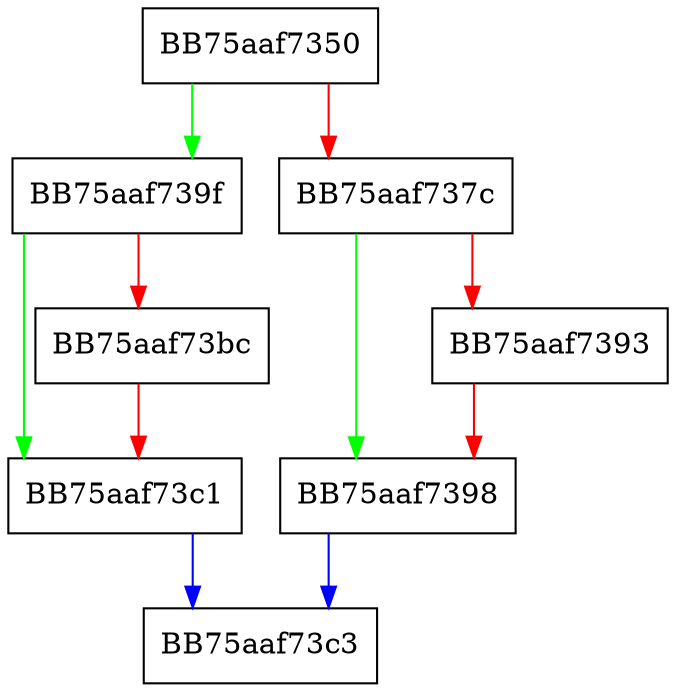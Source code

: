 digraph mp_lua_api_GetPPidFromPid {
  node [shape="box"];
  graph [splines=ortho];
  BB75aaf7350 -> BB75aaf739f [color="green"];
  BB75aaf7350 -> BB75aaf737c [color="red"];
  BB75aaf737c -> BB75aaf7398 [color="green"];
  BB75aaf737c -> BB75aaf7393 [color="red"];
  BB75aaf7393 -> BB75aaf7398 [color="red"];
  BB75aaf7398 -> BB75aaf73c3 [color="blue"];
  BB75aaf739f -> BB75aaf73c1 [color="green"];
  BB75aaf739f -> BB75aaf73bc [color="red"];
  BB75aaf73bc -> BB75aaf73c1 [color="red"];
  BB75aaf73c1 -> BB75aaf73c3 [color="blue"];
}